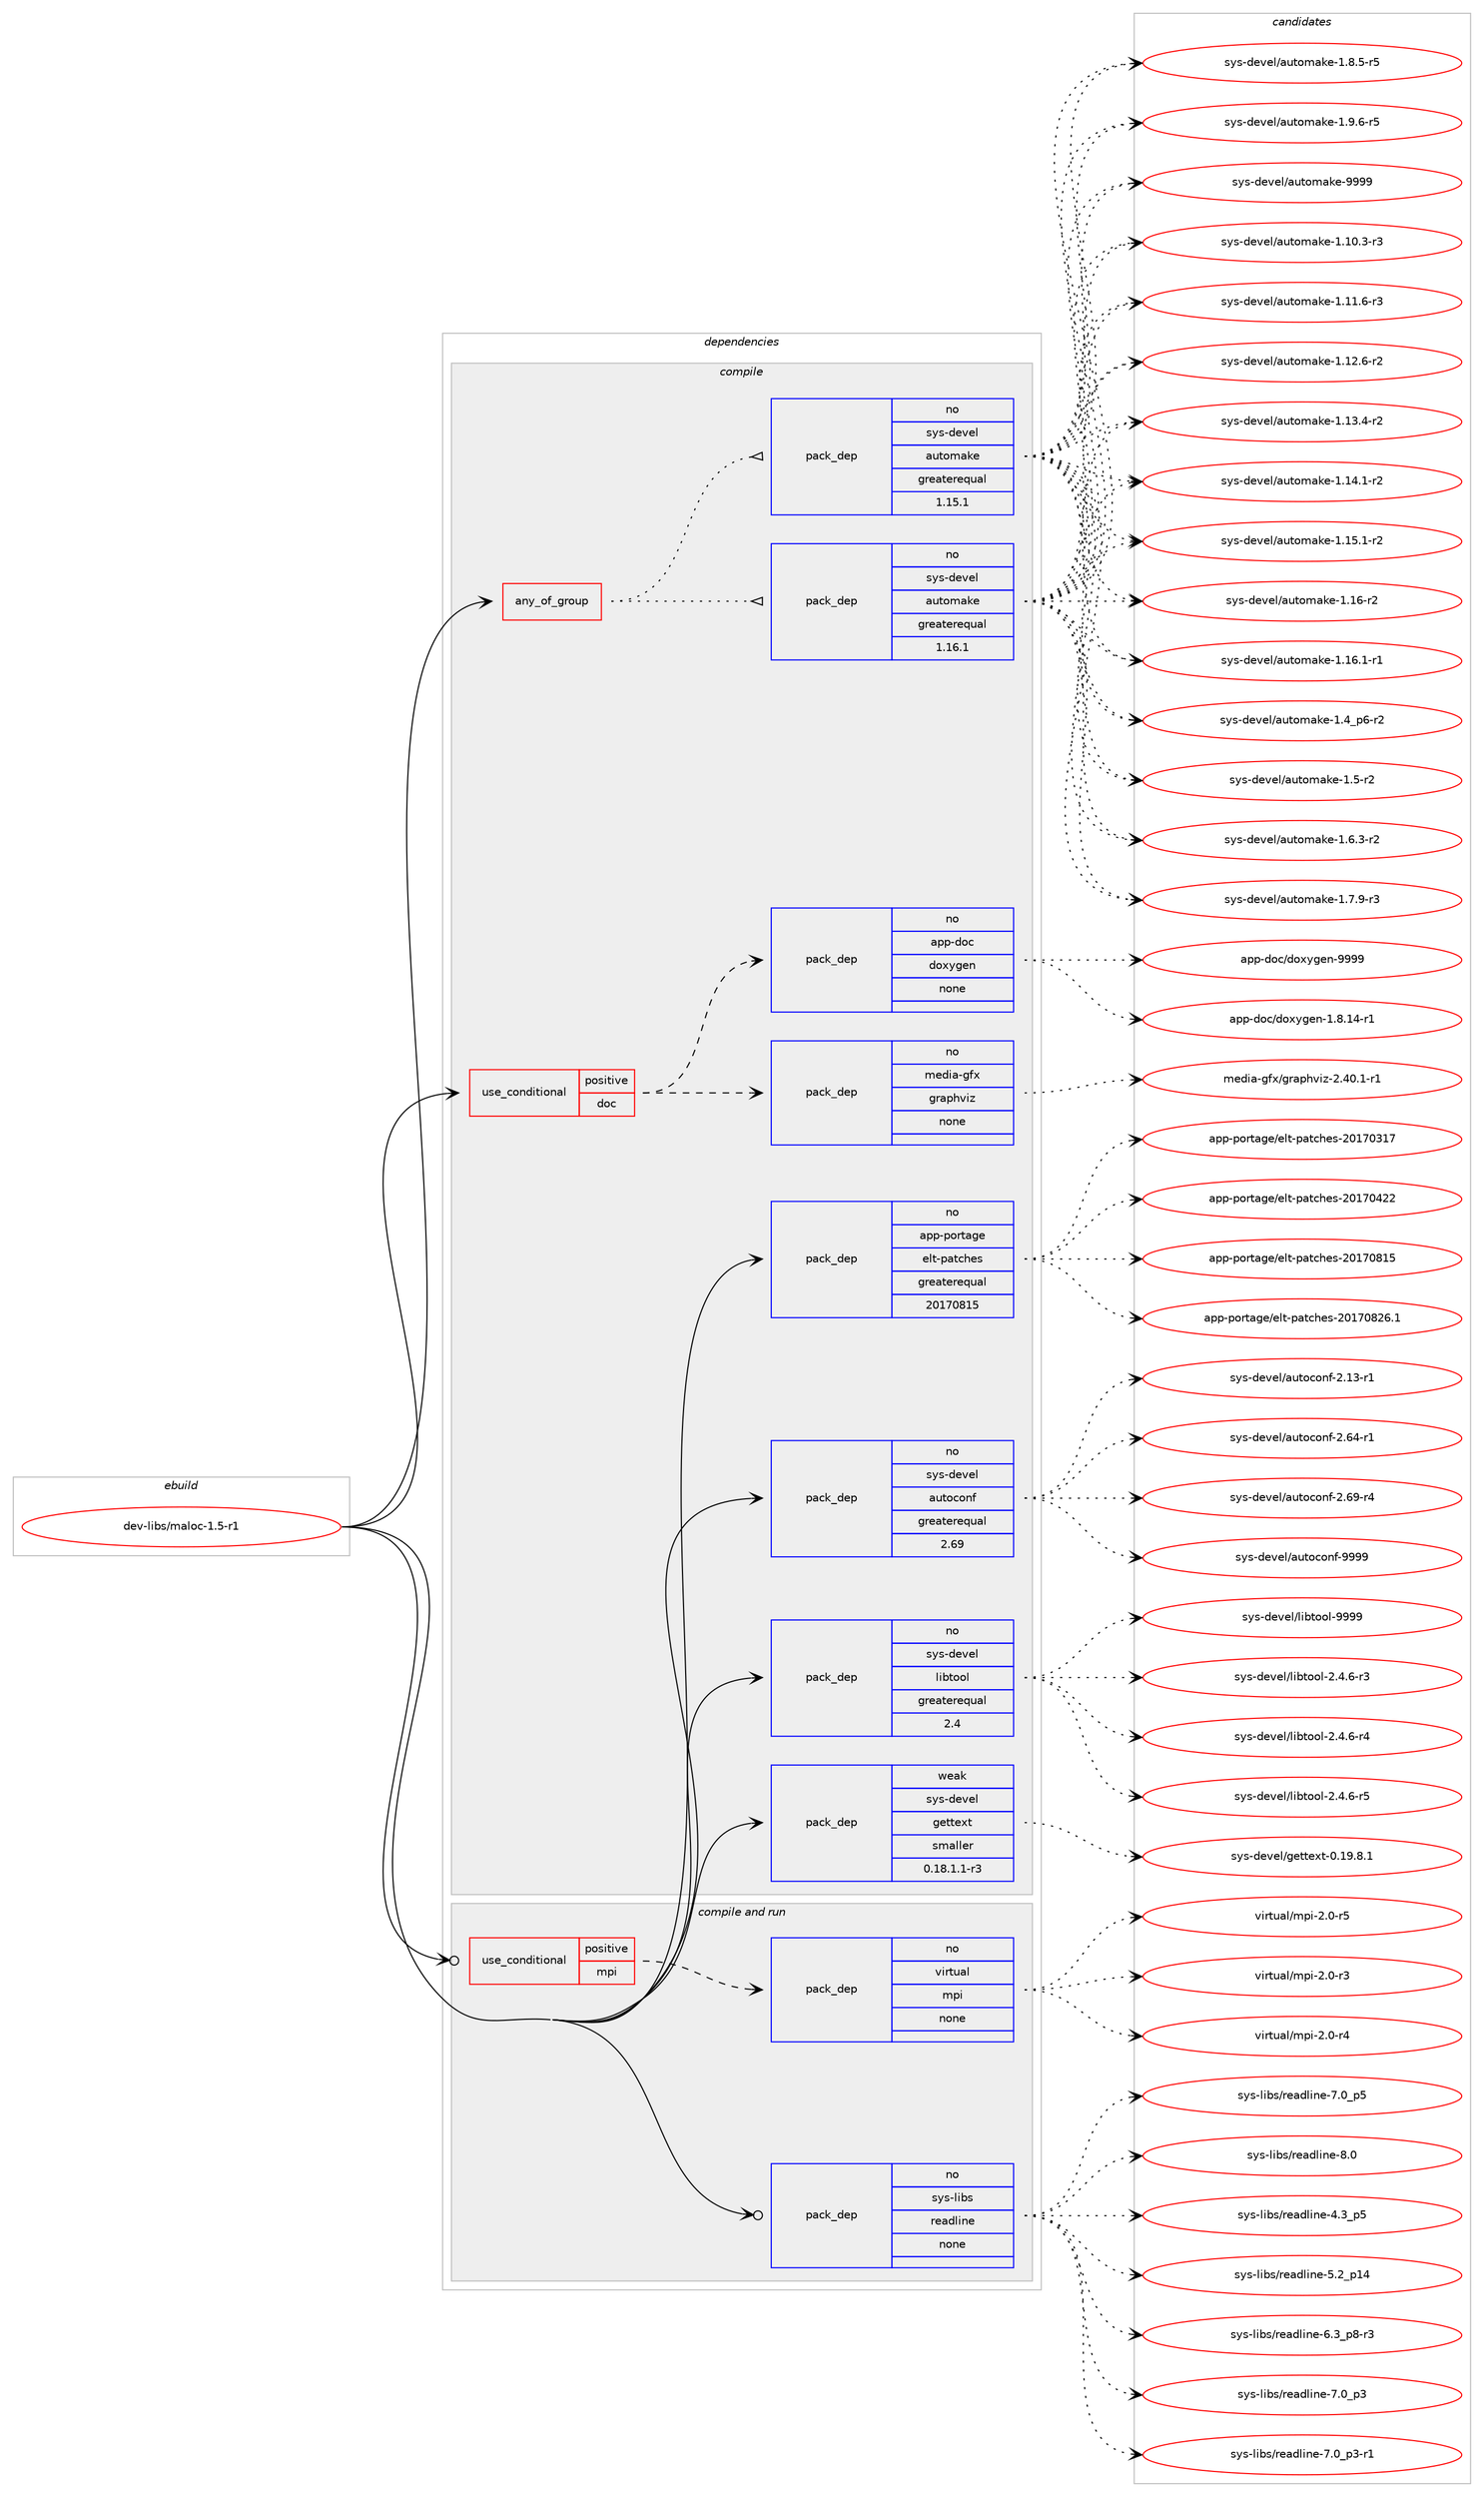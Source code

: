 digraph prolog {

# *************
# Graph options
# *************

newrank=true;
concentrate=true;
compound=true;
graph [rankdir=LR,fontname=Helvetica,fontsize=10,ranksep=1.5];#, ranksep=2.5, nodesep=0.2];
edge  [arrowhead=vee];
node  [fontname=Helvetica,fontsize=10];

# **********
# The ebuild
# **********

subgraph cluster_leftcol {
color=gray;
rank=same;
label=<<i>ebuild</i>>;
id [label="dev-libs/maloc-1.5-r1", color=red, width=4, href="../dev-libs/maloc-1.5-r1.svg"];
}

# ****************
# The dependencies
# ****************

subgraph cluster_midcol {
color=gray;
label=<<i>dependencies</i>>;
subgraph cluster_compile {
fillcolor="#eeeeee";
style=filled;
label=<<i>compile</i>>;
subgraph any22376 {
dependency1370661 [label=<<TABLE BORDER="0" CELLBORDER="1" CELLSPACING="0" CELLPADDING="4"><TR><TD CELLPADDING="10">any_of_group</TD></TR></TABLE>>, shape=none, color=red];subgraph pack981152 {
dependency1370662 [label=<<TABLE BORDER="0" CELLBORDER="1" CELLSPACING="0" CELLPADDING="4" WIDTH="220"><TR><TD ROWSPAN="6" CELLPADDING="30">pack_dep</TD></TR><TR><TD WIDTH="110">no</TD></TR><TR><TD>sys-devel</TD></TR><TR><TD>automake</TD></TR><TR><TD>greaterequal</TD></TR><TR><TD>1.16.1</TD></TR></TABLE>>, shape=none, color=blue];
}
dependency1370661:e -> dependency1370662:w [weight=20,style="dotted",arrowhead="oinv"];
subgraph pack981153 {
dependency1370663 [label=<<TABLE BORDER="0" CELLBORDER="1" CELLSPACING="0" CELLPADDING="4" WIDTH="220"><TR><TD ROWSPAN="6" CELLPADDING="30">pack_dep</TD></TR><TR><TD WIDTH="110">no</TD></TR><TR><TD>sys-devel</TD></TR><TR><TD>automake</TD></TR><TR><TD>greaterequal</TD></TR><TR><TD>1.15.1</TD></TR></TABLE>>, shape=none, color=blue];
}
dependency1370661:e -> dependency1370663:w [weight=20,style="dotted",arrowhead="oinv"];
}
id:e -> dependency1370661:w [weight=20,style="solid",arrowhead="vee"];
subgraph cond366571 {
dependency1370664 [label=<<TABLE BORDER="0" CELLBORDER="1" CELLSPACING="0" CELLPADDING="4"><TR><TD ROWSPAN="3" CELLPADDING="10">use_conditional</TD></TR><TR><TD>positive</TD></TR><TR><TD>doc</TD></TR></TABLE>>, shape=none, color=red];
subgraph pack981154 {
dependency1370665 [label=<<TABLE BORDER="0" CELLBORDER="1" CELLSPACING="0" CELLPADDING="4" WIDTH="220"><TR><TD ROWSPAN="6" CELLPADDING="30">pack_dep</TD></TR><TR><TD WIDTH="110">no</TD></TR><TR><TD>media-gfx</TD></TR><TR><TD>graphviz</TD></TR><TR><TD>none</TD></TR><TR><TD></TD></TR></TABLE>>, shape=none, color=blue];
}
dependency1370664:e -> dependency1370665:w [weight=20,style="dashed",arrowhead="vee"];
subgraph pack981155 {
dependency1370666 [label=<<TABLE BORDER="0" CELLBORDER="1" CELLSPACING="0" CELLPADDING="4" WIDTH="220"><TR><TD ROWSPAN="6" CELLPADDING="30">pack_dep</TD></TR><TR><TD WIDTH="110">no</TD></TR><TR><TD>app-doc</TD></TR><TR><TD>doxygen</TD></TR><TR><TD>none</TD></TR><TR><TD></TD></TR></TABLE>>, shape=none, color=blue];
}
dependency1370664:e -> dependency1370666:w [weight=20,style="dashed",arrowhead="vee"];
}
id:e -> dependency1370664:w [weight=20,style="solid",arrowhead="vee"];
subgraph pack981156 {
dependency1370667 [label=<<TABLE BORDER="0" CELLBORDER="1" CELLSPACING="0" CELLPADDING="4" WIDTH="220"><TR><TD ROWSPAN="6" CELLPADDING="30">pack_dep</TD></TR><TR><TD WIDTH="110">no</TD></TR><TR><TD>app-portage</TD></TR><TR><TD>elt-patches</TD></TR><TR><TD>greaterequal</TD></TR><TR><TD>20170815</TD></TR></TABLE>>, shape=none, color=blue];
}
id:e -> dependency1370667:w [weight=20,style="solid",arrowhead="vee"];
subgraph pack981157 {
dependency1370668 [label=<<TABLE BORDER="0" CELLBORDER="1" CELLSPACING="0" CELLPADDING="4" WIDTH="220"><TR><TD ROWSPAN="6" CELLPADDING="30">pack_dep</TD></TR><TR><TD WIDTH="110">no</TD></TR><TR><TD>sys-devel</TD></TR><TR><TD>autoconf</TD></TR><TR><TD>greaterequal</TD></TR><TR><TD>2.69</TD></TR></TABLE>>, shape=none, color=blue];
}
id:e -> dependency1370668:w [weight=20,style="solid",arrowhead="vee"];
subgraph pack981158 {
dependency1370669 [label=<<TABLE BORDER="0" CELLBORDER="1" CELLSPACING="0" CELLPADDING="4" WIDTH="220"><TR><TD ROWSPAN="6" CELLPADDING="30">pack_dep</TD></TR><TR><TD WIDTH="110">no</TD></TR><TR><TD>sys-devel</TD></TR><TR><TD>libtool</TD></TR><TR><TD>greaterequal</TD></TR><TR><TD>2.4</TD></TR></TABLE>>, shape=none, color=blue];
}
id:e -> dependency1370669:w [weight=20,style="solid",arrowhead="vee"];
subgraph pack981159 {
dependency1370670 [label=<<TABLE BORDER="0" CELLBORDER="1" CELLSPACING="0" CELLPADDING="4" WIDTH="220"><TR><TD ROWSPAN="6" CELLPADDING="30">pack_dep</TD></TR><TR><TD WIDTH="110">weak</TD></TR><TR><TD>sys-devel</TD></TR><TR><TD>gettext</TD></TR><TR><TD>smaller</TD></TR><TR><TD>0.18.1.1-r3</TD></TR></TABLE>>, shape=none, color=blue];
}
id:e -> dependency1370670:w [weight=20,style="solid",arrowhead="vee"];
}
subgraph cluster_compileandrun {
fillcolor="#eeeeee";
style=filled;
label=<<i>compile and run</i>>;
subgraph cond366572 {
dependency1370671 [label=<<TABLE BORDER="0" CELLBORDER="1" CELLSPACING="0" CELLPADDING="4"><TR><TD ROWSPAN="3" CELLPADDING="10">use_conditional</TD></TR><TR><TD>positive</TD></TR><TR><TD>mpi</TD></TR></TABLE>>, shape=none, color=red];
subgraph pack981160 {
dependency1370672 [label=<<TABLE BORDER="0" CELLBORDER="1" CELLSPACING="0" CELLPADDING="4" WIDTH="220"><TR><TD ROWSPAN="6" CELLPADDING="30">pack_dep</TD></TR><TR><TD WIDTH="110">no</TD></TR><TR><TD>virtual</TD></TR><TR><TD>mpi</TD></TR><TR><TD>none</TD></TR><TR><TD></TD></TR></TABLE>>, shape=none, color=blue];
}
dependency1370671:e -> dependency1370672:w [weight=20,style="dashed",arrowhead="vee"];
}
id:e -> dependency1370671:w [weight=20,style="solid",arrowhead="odotvee"];
subgraph pack981161 {
dependency1370673 [label=<<TABLE BORDER="0" CELLBORDER="1" CELLSPACING="0" CELLPADDING="4" WIDTH="220"><TR><TD ROWSPAN="6" CELLPADDING="30">pack_dep</TD></TR><TR><TD WIDTH="110">no</TD></TR><TR><TD>sys-libs</TD></TR><TR><TD>readline</TD></TR><TR><TD>none</TD></TR><TR><TD></TD></TR></TABLE>>, shape=none, color=blue];
}
id:e -> dependency1370673:w [weight=20,style="solid",arrowhead="odotvee"];
}
subgraph cluster_run {
fillcolor="#eeeeee";
style=filled;
label=<<i>run</i>>;
}
}

# **************
# The candidates
# **************

subgraph cluster_choices {
rank=same;
color=gray;
label=<<i>candidates</i>>;

subgraph choice981152 {
color=black;
nodesep=1;
choice11512111545100101118101108479711711611110997107101454946494846514511451 [label="sys-devel/automake-1.10.3-r3", color=red, width=4,href="../sys-devel/automake-1.10.3-r3.svg"];
choice11512111545100101118101108479711711611110997107101454946494946544511451 [label="sys-devel/automake-1.11.6-r3", color=red, width=4,href="../sys-devel/automake-1.11.6-r3.svg"];
choice11512111545100101118101108479711711611110997107101454946495046544511450 [label="sys-devel/automake-1.12.6-r2", color=red, width=4,href="../sys-devel/automake-1.12.6-r2.svg"];
choice11512111545100101118101108479711711611110997107101454946495146524511450 [label="sys-devel/automake-1.13.4-r2", color=red, width=4,href="../sys-devel/automake-1.13.4-r2.svg"];
choice11512111545100101118101108479711711611110997107101454946495246494511450 [label="sys-devel/automake-1.14.1-r2", color=red, width=4,href="../sys-devel/automake-1.14.1-r2.svg"];
choice11512111545100101118101108479711711611110997107101454946495346494511450 [label="sys-devel/automake-1.15.1-r2", color=red, width=4,href="../sys-devel/automake-1.15.1-r2.svg"];
choice1151211154510010111810110847971171161111099710710145494649544511450 [label="sys-devel/automake-1.16-r2", color=red, width=4,href="../sys-devel/automake-1.16-r2.svg"];
choice11512111545100101118101108479711711611110997107101454946495446494511449 [label="sys-devel/automake-1.16.1-r1", color=red, width=4,href="../sys-devel/automake-1.16.1-r1.svg"];
choice115121115451001011181011084797117116111109971071014549465295112544511450 [label="sys-devel/automake-1.4_p6-r2", color=red, width=4,href="../sys-devel/automake-1.4_p6-r2.svg"];
choice11512111545100101118101108479711711611110997107101454946534511450 [label="sys-devel/automake-1.5-r2", color=red, width=4,href="../sys-devel/automake-1.5-r2.svg"];
choice115121115451001011181011084797117116111109971071014549465446514511450 [label="sys-devel/automake-1.6.3-r2", color=red, width=4,href="../sys-devel/automake-1.6.3-r2.svg"];
choice115121115451001011181011084797117116111109971071014549465546574511451 [label="sys-devel/automake-1.7.9-r3", color=red, width=4,href="../sys-devel/automake-1.7.9-r3.svg"];
choice115121115451001011181011084797117116111109971071014549465646534511453 [label="sys-devel/automake-1.8.5-r5", color=red, width=4,href="../sys-devel/automake-1.8.5-r5.svg"];
choice115121115451001011181011084797117116111109971071014549465746544511453 [label="sys-devel/automake-1.9.6-r5", color=red, width=4,href="../sys-devel/automake-1.9.6-r5.svg"];
choice115121115451001011181011084797117116111109971071014557575757 [label="sys-devel/automake-9999", color=red, width=4,href="../sys-devel/automake-9999.svg"];
dependency1370662:e -> choice11512111545100101118101108479711711611110997107101454946494846514511451:w [style=dotted,weight="100"];
dependency1370662:e -> choice11512111545100101118101108479711711611110997107101454946494946544511451:w [style=dotted,weight="100"];
dependency1370662:e -> choice11512111545100101118101108479711711611110997107101454946495046544511450:w [style=dotted,weight="100"];
dependency1370662:e -> choice11512111545100101118101108479711711611110997107101454946495146524511450:w [style=dotted,weight="100"];
dependency1370662:e -> choice11512111545100101118101108479711711611110997107101454946495246494511450:w [style=dotted,weight="100"];
dependency1370662:e -> choice11512111545100101118101108479711711611110997107101454946495346494511450:w [style=dotted,weight="100"];
dependency1370662:e -> choice1151211154510010111810110847971171161111099710710145494649544511450:w [style=dotted,weight="100"];
dependency1370662:e -> choice11512111545100101118101108479711711611110997107101454946495446494511449:w [style=dotted,weight="100"];
dependency1370662:e -> choice115121115451001011181011084797117116111109971071014549465295112544511450:w [style=dotted,weight="100"];
dependency1370662:e -> choice11512111545100101118101108479711711611110997107101454946534511450:w [style=dotted,weight="100"];
dependency1370662:e -> choice115121115451001011181011084797117116111109971071014549465446514511450:w [style=dotted,weight="100"];
dependency1370662:e -> choice115121115451001011181011084797117116111109971071014549465546574511451:w [style=dotted,weight="100"];
dependency1370662:e -> choice115121115451001011181011084797117116111109971071014549465646534511453:w [style=dotted,weight="100"];
dependency1370662:e -> choice115121115451001011181011084797117116111109971071014549465746544511453:w [style=dotted,weight="100"];
dependency1370662:e -> choice115121115451001011181011084797117116111109971071014557575757:w [style=dotted,weight="100"];
}
subgraph choice981153 {
color=black;
nodesep=1;
choice11512111545100101118101108479711711611110997107101454946494846514511451 [label="sys-devel/automake-1.10.3-r3", color=red, width=4,href="../sys-devel/automake-1.10.3-r3.svg"];
choice11512111545100101118101108479711711611110997107101454946494946544511451 [label="sys-devel/automake-1.11.6-r3", color=red, width=4,href="../sys-devel/automake-1.11.6-r3.svg"];
choice11512111545100101118101108479711711611110997107101454946495046544511450 [label="sys-devel/automake-1.12.6-r2", color=red, width=4,href="../sys-devel/automake-1.12.6-r2.svg"];
choice11512111545100101118101108479711711611110997107101454946495146524511450 [label="sys-devel/automake-1.13.4-r2", color=red, width=4,href="../sys-devel/automake-1.13.4-r2.svg"];
choice11512111545100101118101108479711711611110997107101454946495246494511450 [label="sys-devel/automake-1.14.1-r2", color=red, width=4,href="../sys-devel/automake-1.14.1-r2.svg"];
choice11512111545100101118101108479711711611110997107101454946495346494511450 [label="sys-devel/automake-1.15.1-r2", color=red, width=4,href="../sys-devel/automake-1.15.1-r2.svg"];
choice1151211154510010111810110847971171161111099710710145494649544511450 [label="sys-devel/automake-1.16-r2", color=red, width=4,href="../sys-devel/automake-1.16-r2.svg"];
choice11512111545100101118101108479711711611110997107101454946495446494511449 [label="sys-devel/automake-1.16.1-r1", color=red, width=4,href="../sys-devel/automake-1.16.1-r1.svg"];
choice115121115451001011181011084797117116111109971071014549465295112544511450 [label="sys-devel/automake-1.4_p6-r2", color=red, width=4,href="../sys-devel/automake-1.4_p6-r2.svg"];
choice11512111545100101118101108479711711611110997107101454946534511450 [label="sys-devel/automake-1.5-r2", color=red, width=4,href="../sys-devel/automake-1.5-r2.svg"];
choice115121115451001011181011084797117116111109971071014549465446514511450 [label="sys-devel/automake-1.6.3-r2", color=red, width=4,href="../sys-devel/automake-1.6.3-r2.svg"];
choice115121115451001011181011084797117116111109971071014549465546574511451 [label="sys-devel/automake-1.7.9-r3", color=red, width=4,href="../sys-devel/automake-1.7.9-r3.svg"];
choice115121115451001011181011084797117116111109971071014549465646534511453 [label="sys-devel/automake-1.8.5-r5", color=red, width=4,href="../sys-devel/automake-1.8.5-r5.svg"];
choice115121115451001011181011084797117116111109971071014549465746544511453 [label="sys-devel/automake-1.9.6-r5", color=red, width=4,href="../sys-devel/automake-1.9.6-r5.svg"];
choice115121115451001011181011084797117116111109971071014557575757 [label="sys-devel/automake-9999", color=red, width=4,href="../sys-devel/automake-9999.svg"];
dependency1370663:e -> choice11512111545100101118101108479711711611110997107101454946494846514511451:w [style=dotted,weight="100"];
dependency1370663:e -> choice11512111545100101118101108479711711611110997107101454946494946544511451:w [style=dotted,weight="100"];
dependency1370663:e -> choice11512111545100101118101108479711711611110997107101454946495046544511450:w [style=dotted,weight="100"];
dependency1370663:e -> choice11512111545100101118101108479711711611110997107101454946495146524511450:w [style=dotted,weight="100"];
dependency1370663:e -> choice11512111545100101118101108479711711611110997107101454946495246494511450:w [style=dotted,weight="100"];
dependency1370663:e -> choice11512111545100101118101108479711711611110997107101454946495346494511450:w [style=dotted,weight="100"];
dependency1370663:e -> choice1151211154510010111810110847971171161111099710710145494649544511450:w [style=dotted,weight="100"];
dependency1370663:e -> choice11512111545100101118101108479711711611110997107101454946495446494511449:w [style=dotted,weight="100"];
dependency1370663:e -> choice115121115451001011181011084797117116111109971071014549465295112544511450:w [style=dotted,weight="100"];
dependency1370663:e -> choice11512111545100101118101108479711711611110997107101454946534511450:w [style=dotted,weight="100"];
dependency1370663:e -> choice115121115451001011181011084797117116111109971071014549465446514511450:w [style=dotted,weight="100"];
dependency1370663:e -> choice115121115451001011181011084797117116111109971071014549465546574511451:w [style=dotted,weight="100"];
dependency1370663:e -> choice115121115451001011181011084797117116111109971071014549465646534511453:w [style=dotted,weight="100"];
dependency1370663:e -> choice115121115451001011181011084797117116111109971071014549465746544511453:w [style=dotted,weight="100"];
dependency1370663:e -> choice115121115451001011181011084797117116111109971071014557575757:w [style=dotted,weight="100"];
}
subgraph choice981154 {
color=black;
nodesep=1;
choice10910110010597451031021204710311497112104118105122455046524846494511449 [label="media-gfx/graphviz-2.40.1-r1", color=red, width=4,href="../media-gfx/graphviz-2.40.1-r1.svg"];
dependency1370665:e -> choice10910110010597451031021204710311497112104118105122455046524846494511449:w [style=dotted,weight="100"];
}
subgraph choice981155 {
color=black;
nodesep=1;
choice97112112451001119947100111120121103101110454946564649524511449 [label="app-doc/doxygen-1.8.14-r1", color=red, width=4,href="../app-doc/doxygen-1.8.14-r1.svg"];
choice971121124510011199471001111201211031011104557575757 [label="app-doc/doxygen-9999", color=red, width=4,href="../app-doc/doxygen-9999.svg"];
dependency1370666:e -> choice97112112451001119947100111120121103101110454946564649524511449:w [style=dotted,weight="100"];
dependency1370666:e -> choice971121124510011199471001111201211031011104557575757:w [style=dotted,weight="100"];
}
subgraph choice981156 {
color=black;
nodesep=1;
choice97112112451121111141169710310147101108116451129711699104101115455048495548514955 [label="app-portage/elt-patches-20170317", color=red, width=4,href="../app-portage/elt-patches-20170317.svg"];
choice97112112451121111141169710310147101108116451129711699104101115455048495548525050 [label="app-portage/elt-patches-20170422", color=red, width=4,href="../app-portage/elt-patches-20170422.svg"];
choice97112112451121111141169710310147101108116451129711699104101115455048495548564953 [label="app-portage/elt-patches-20170815", color=red, width=4,href="../app-portage/elt-patches-20170815.svg"];
choice971121124511211111411697103101471011081164511297116991041011154550484955485650544649 [label="app-portage/elt-patches-20170826.1", color=red, width=4,href="../app-portage/elt-patches-20170826.1.svg"];
dependency1370667:e -> choice97112112451121111141169710310147101108116451129711699104101115455048495548514955:w [style=dotted,weight="100"];
dependency1370667:e -> choice97112112451121111141169710310147101108116451129711699104101115455048495548525050:w [style=dotted,weight="100"];
dependency1370667:e -> choice97112112451121111141169710310147101108116451129711699104101115455048495548564953:w [style=dotted,weight="100"];
dependency1370667:e -> choice971121124511211111411697103101471011081164511297116991041011154550484955485650544649:w [style=dotted,weight="100"];
}
subgraph choice981157 {
color=black;
nodesep=1;
choice1151211154510010111810110847971171161119911111010245504649514511449 [label="sys-devel/autoconf-2.13-r1", color=red, width=4,href="../sys-devel/autoconf-2.13-r1.svg"];
choice1151211154510010111810110847971171161119911111010245504654524511449 [label="sys-devel/autoconf-2.64-r1", color=red, width=4,href="../sys-devel/autoconf-2.64-r1.svg"];
choice1151211154510010111810110847971171161119911111010245504654574511452 [label="sys-devel/autoconf-2.69-r4", color=red, width=4,href="../sys-devel/autoconf-2.69-r4.svg"];
choice115121115451001011181011084797117116111991111101024557575757 [label="sys-devel/autoconf-9999", color=red, width=4,href="../sys-devel/autoconf-9999.svg"];
dependency1370668:e -> choice1151211154510010111810110847971171161119911111010245504649514511449:w [style=dotted,weight="100"];
dependency1370668:e -> choice1151211154510010111810110847971171161119911111010245504654524511449:w [style=dotted,weight="100"];
dependency1370668:e -> choice1151211154510010111810110847971171161119911111010245504654574511452:w [style=dotted,weight="100"];
dependency1370668:e -> choice115121115451001011181011084797117116111991111101024557575757:w [style=dotted,weight="100"];
}
subgraph choice981158 {
color=black;
nodesep=1;
choice1151211154510010111810110847108105981161111111084550465246544511451 [label="sys-devel/libtool-2.4.6-r3", color=red, width=4,href="../sys-devel/libtool-2.4.6-r3.svg"];
choice1151211154510010111810110847108105981161111111084550465246544511452 [label="sys-devel/libtool-2.4.6-r4", color=red, width=4,href="../sys-devel/libtool-2.4.6-r4.svg"];
choice1151211154510010111810110847108105981161111111084550465246544511453 [label="sys-devel/libtool-2.4.6-r5", color=red, width=4,href="../sys-devel/libtool-2.4.6-r5.svg"];
choice1151211154510010111810110847108105981161111111084557575757 [label="sys-devel/libtool-9999", color=red, width=4,href="../sys-devel/libtool-9999.svg"];
dependency1370669:e -> choice1151211154510010111810110847108105981161111111084550465246544511451:w [style=dotted,weight="100"];
dependency1370669:e -> choice1151211154510010111810110847108105981161111111084550465246544511452:w [style=dotted,weight="100"];
dependency1370669:e -> choice1151211154510010111810110847108105981161111111084550465246544511453:w [style=dotted,weight="100"];
dependency1370669:e -> choice1151211154510010111810110847108105981161111111084557575757:w [style=dotted,weight="100"];
}
subgraph choice981159 {
color=black;
nodesep=1;
choice1151211154510010111810110847103101116116101120116454846495746564649 [label="sys-devel/gettext-0.19.8.1", color=red, width=4,href="../sys-devel/gettext-0.19.8.1.svg"];
dependency1370670:e -> choice1151211154510010111810110847103101116116101120116454846495746564649:w [style=dotted,weight="100"];
}
subgraph choice981160 {
color=black;
nodesep=1;
choice1181051141161179710847109112105455046484511451 [label="virtual/mpi-2.0-r3", color=red, width=4,href="../virtual/mpi-2.0-r3.svg"];
choice1181051141161179710847109112105455046484511452 [label="virtual/mpi-2.0-r4", color=red, width=4,href="../virtual/mpi-2.0-r4.svg"];
choice1181051141161179710847109112105455046484511453 [label="virtual/mpi-2.0-r5", color=red, width=4,href="../virtual/mpi-2.0-r5.svg"];
dependency1370672:e -> choice1181051141161179710847109112105455046484511451:w [style=dotted,weight="100"];
dependency1370672:e -> choice1181051141161179710847109112105455046484511452:w [style=dotted,weight="100"];
dependency1370672:e -> choice1181051141161179710847109112105455046484511453:w [style=dotted,weight="100"];
}
subgraph choice981161 {
color=black;
nodesep=1;
choice11512111545108105981154711410197100108105110101455246519511253 [label="sys-libs/readline-4.3_p5", color=red, width=4,href="../sys-libs/readline-4.3_p5.svg"];
choice1151211154510810598115471141019710010810511010145534650951124952 [label="sys-libs/readline-5.2_p14", color=red, width=4,href="../sys-libs/readline-5.2_p14.svg"];
choice115121115451081059811547114101971001081051101014554465195112564511451 [label="sys-libs/readline-6.3_p8-r3", color=red, width=4,href="../sys-libs/readline-6.3_p8-r3.svg"];
choice11512111545108105981154711410197100108105110101455546489511251 [label="sys-libs/readline-7.0_p3", color=red, width=4,href="../sys-libs/readline-7.0_p3.svg"];
choice115121115451081059811547114101971001081051101014555464895112514511449 [label="sys-libs/readline-7.0_p3-r1", color=red, width=4,href="../sys-libs/readline-7.0_p3-r1.svg"];
choice11512111545108105981154711410197100108105110101455546489511253 [label="sys-libs/readline-7.0_p5", color=red, width=4,href="../sys-libs/readline-7.0_p5.svg"];
choice1151211154510810598115471141019710010810511010145564648 [label="sys-libs/readline-8.0", color=red, width=4,href="../sys-libs/readline-8.0.svg"];
dependency1370673:e -> choice11512111545108105981154711410197100108105110101455246519511253:w [style=dotted,weight="100"];
dependency1370673:e -> choice1151211154510810598115471141019710010810511010145534650951124952:w [style=dotted,weight="100"];
dependency1370673:e -> choice115121115451081059811547114101971001081051101014554465195112564511451:w [style=dotted,weight="100"];
dependency1370673:e -> choice11512111545108105981154711410197100108105110101455546489511251:w [style=dotted,weight="100"];
dependency1370673:e -> choice115121115451081059811547114101971001081051101014555464895112514511449:w [style=dotted,weight="100"];
dependency1370673:e -> choice11512111545108105981154711410197100108105110101455546489511253:w [style=dotted,weight="100"];
dependency1370673:e -> choice1151211154510810598115471141019710010810511010145564648:w [style=dotted,weight="100"];
}
}

}
